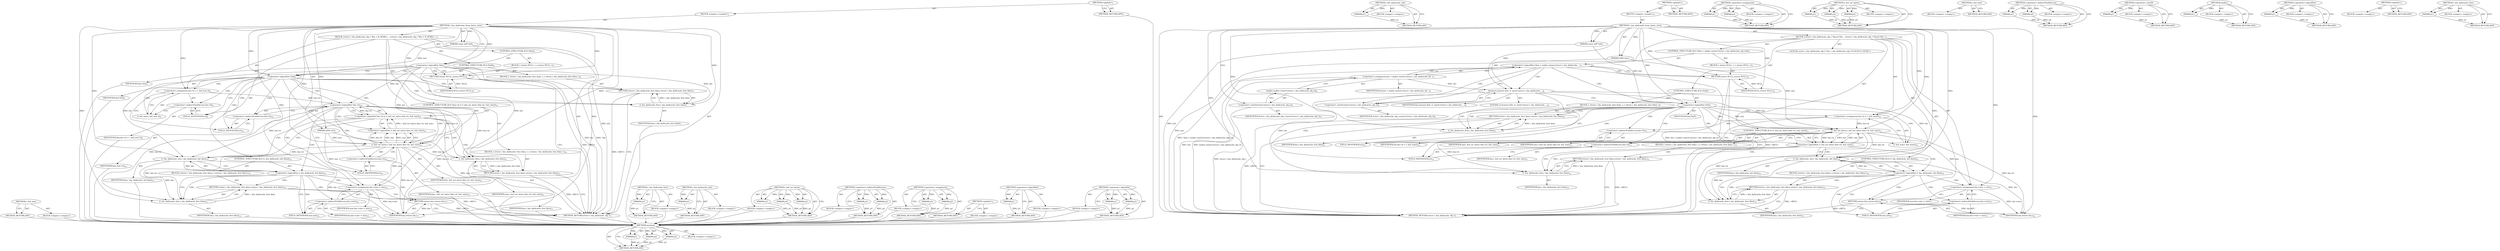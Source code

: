 digraph "&lt;operator&gt;.logicalOr" {
vulnerable_111 [label=<(METHOD,memset)>];
vulnerable_112 [label=<(PARAM,p1)>];
vulnerable_113 [label=<(PARAM,p2)>];
vulnerable_114 [label=<(PARAM,p3)>];
vulnerable_115 [label=<(BLOCK,&lt;empty&gt;,&lt;empty&gt;)>];
vulnerable_116 [label=<(METHOD_RETURN,ANY)>];
vulnerable_135 [label=<(METHOD,r_bin_dyldcache_init)>];
vulnerable_136 [label=<(PARAM,p1)>];
vulnerable_137 [label=<(BLOCK,&lt;empty&gt;,&lt;empty&gt;)>];
vulnerable_138 [label=<(METHOD_RETURN,ANY)>];
vulnerable_6 [label=<(METHOD,&lt;global&gt;)<SUB>1</SUB>>];
vulnerable_7 [label=<(BLOCK,&lt;empty&gt;,&lt;empty&gt;)<SUB>1</SUB>>];
vulnerable_8 [label=<(METHOD,r_bin_dyldcache_from_bytes_new)<SUB>1</SUB>>];
vulnerable_9 [label=<(PARAM,const ut8* buf)<SUB>1</SUB>>];
vulnerable_10 [label=<(PARAM,ut64 size)<SUB>1</SUB>>];
vulnerable_11 [label=<(BLOCK,{
	struct r_bin_dyldcache_obj_t *bin;
	if (!(bi...,{
	struct r_bin_dyldcache_obj_t *bin;
	if (!(bi...)<SUB>1</SUB>>];
vulnerable_12 [label="<(LOCAL,struct r_bin_dyldcache_obj_t* bin: r_bin_dyldcache_obj_t*)<SUB>2</SUB>>"];
vulnerable_13 [label=<(CONTROL_STRUCTURE,IF,if (!(bin = malloc (sizeof (struct r_bin_dyldcache_obj_t)))))<SUB>3</SUB>>];
vulnerable_14 [label=<(&lt;operator&gt;.logicalNot,!(bin = malloc (sizeof (struct r_bin_dyldcache_...)<SUB>3</SUB>>];
vulnerable_15 [label=<(&lt;operator&gt;.assignment,bin = malloc (sizeof (struct r_bin_dyldcache_ob...)<SUB>3</SUB>>];
vulnerable_16 [label=<(IDENTIFIER,bin,bin = malloc (sizeof (struct r_bin_dyldcache_ob...)<SUB>3</SUB>>];
vulnerable_17 [label=<(malloc,malloc (sizeof (struct r_bin_dyldcache_obj_t)))<SUB>3</SUB>>];
vulnerable_18 [label=<(&lt;operator&gt;.sizeOf,sizeof (struct r_bin_dyldcache_obj_t))<SUB>3</SUB>>];
vulnerable_19 [label=<(IDENTIFIER,struct r_bin_dyldcache_obj_t,sizeof (struct r_bin_dyldcache_obj_t))<SUB>3</SUB>>];
vulnerable_20 [label=<(BLOCK,{
 		return NULL;
 	},{
 		return NULL;
 	})<SUB>3</SUB>>];
vulnerable_21 [label=<(RETURN,return NULL;,return NULL;)<SUB>4</SUB>>];
vulnerable_22 [label=<(IDENTIFIER,NULL,return NULL;)<SUB>4</SUB>>];
vulnerable_23 [label=<(memset,memset (bin, 0, sizeof (struct r_bin_dyldcache_...)<SUB>6</SUB>>];
vulnerable_24 [label=<(IDENTIFIER,bin,memset (bin, 0, sizeof (struct r_bin_dyldcache_...)<SUB>6</SUB>>];
vulnerable_25 [label=<(LITERAL,0,memset (bin, 0, sizeof (struct r_bin_dyldcache_...)<SUB>6</SUB>>];
vulnerable_26 [label=<(&lt;operator&gt;.sizeOf,sizeof (struct r_bin_dyldcache_obj_t))<SUB>6</SUB>>];
vulnerable_27 [label=<(IDENTIFIER,struct r_bin_dyldcache_obj_t,sizeof (struct r_bin_dyldcache_obj_t))<SUB>6</SUB>>];
vulnerable_28 [label=<(CONTROL_STRUCTURE,IF,if (!buf))<SUB>7</SUB>>];
vulnerable_29 [label=<(&lt;operator&gt;.logicalNot,!buf)<SUB>7</SUB>>];
vulnerable_30 [label=<(IDENTIFIER,buf,!buf)<SUB>7</SUB>>];
vulnerable_31 [label=<(BLOCK,{
 		return r_bin_dyldcache_free (bin);
 	},{
 		return r_bin_dyldcache_free (bin);
 	})<SUB>7</SUB>>];
vulnerable_32 [label=<(RETURN,return r_bin_dyldcache_free (bin);,return r_bin_dyldcache_free (bin);)<SUB>8</SUB>>];
vulnerable_33 [label=<(r_bin_dyldcache_free,r_bin_dyldcache_free (bin))<SUB>8</SUB>>];
vulnerable_34 [label=<(IDENTIFIER,bin,r_bin_dyldcache_free (bin))<SUB>8</SUB>>];
vulnerable_35 [label=<(&lt;operator&gt;.assignment,bin-&gt;b = r_buf_new())<SUB>10</SUB>>];
vulnerable_36 [label=<(&lt;operator&gt;.indirectFieldAccess,bin-&gt;b)<SUB>10</SUB>>];
vulnerable_37 [label=<(IDENTIFIER,bin,bin-&gt;b = r_buf_new())<SUB>10</SUB>>];
vulnerable_38 [label=<(FIELD_IDENTIFIER,b,b)<SUB>10</SUB>>];
vulnerable_39 [label=<(r_buf_new,r_buf_new())<SUB>10</SUB>>];
vulnerable_40 [label=<(CONTROL_STRUCTURE,IF,if (!r_buf_set_bytes (bin-&gt;b, buf, size)))<SUB>11</SUB>>];
vulnerable_41 [label=<(&lt;operator&gt;.logicalNot,!r_buf_set_bytes (bin-&gt;b, buf, size))<SUB>11</SUB>>];
vulnerable_42 [label=<(r_buf_set_bytes,r_buf_set_bytes (bin-&gt;b, buf, size))<SUB>11</SUB>>];
vulnerable_43 [label=<(&lt;operator&gt;.indirectFieldAccess,bin-&gt;b)<SUB>11</SUB>>];
vulnerable_44 [label=<(IDENTIFIER,bin,r_buf_set_bytes (bin-&gt;b, buf, size))<SUB>11</SUB>>];
vulnerable_45 [label=<(FIELD_IDENTIFIER,b,b)<SUB>11</SUB>>];
vulnerable_46 [label=<(IDENTIFIER,buf,r_buf_set_bytes (bin-&gt;b, buf, size))<SUB>11</SUB>>];
vulnerable_47 [label=<(IDENTIFIER,size,r_buf_set_bytes (bin-&gt;b, buf, size))<SUB>11</SUB>>];
vulnerable_48 [label=<(BLOCK,{
 		return r_bin_dyldcache_free (bin);
 	},{
 		return r_bin_dyldcache_free (bin);
 	})<SUB>11</SUB>>];
vulnerable_49 [label=<(RETURN,return r_bin_dyldcache_free (bin);,return r_bin_dyldcache_free (bin);)<SUB>12</SUB>>];
vulnerable_50 [label=<(r_bin_dyldcache_free,r_bin_dyldcache_free (bin))<SUB>12</SUB>>];
vulnerable_51 [label=<(IDENTIFIER,bin,r_bin_dyldcache_free (bin))<SUB>12</SUB>>];
vulnerable_52 [label=<(CONTROL_STRUCTURE,IF,if (!r_bin_dyldcache_init (bin)))<SUB>14</SUB>>];
vulnerable_53 [label=<(&lt;operator&gt;.logicalNot,!r_bin_dyldcache_init (bin))<SUB>14</SUB>>];
vulnerable_54 [label=<(r_bin_dyldcache_init,r_bin_dyldcache_init (bin))<SUB>14</SUB>>];
vulnerable_55 [label=<(IDENTIFIER,bin,r_bin_dyldcache_init (bin))<SUB>14</SUB>>];
vulnerable_56 [label=<(BLOCK,{
		return r_bin_dyldcache_free (bin);
	},{
		return r_bin_dyldcache_free (bin);
	})<SUB>14</SUB>>];
vulnerable_57 [label=<(RETURN,return r_bin_dyldcache_free (bin);,return r_bin_dyldcache_free (bin);)<SUB>15</SUB>>];
vulnerable_58 [label=<(r_bin_dyldcache_free,r_bin_dyldcache_free (bin))<SUB>15</SUB>>];
vulnerable_59 [label=<(IDENTIFIER,bin,r_bin_dyldcache_free (bin))<SUB>15</SUB>>];
vulnerable_60 [label=<(&lt;operator&gt;.assignment,bin-&gt;size = size)<SUB>17</SUB>>];
vulnerable_61 [label=<(&lt;operator&gt;.indirectFieldAccess,bin-&gt;size)<SUB>17</SUB>>];
vulnerable_62 [label=<(IDENTIFIER,bin,bin-&gt;size = size)<SUB>17</SUB>>];
vulnerable_63 [label=<(FIELD_IDENTIFIER,size,size)<SUB>17</SUB>>];
vulnerable_64 [label=<(IDENTIFIER,size,bin-&gt;size = size)<SUB>17</SUB>>];
vulnerable_65 [label=<(RETURN,return bin;,return bin;)<SUB>18</SUB>>];
vulnerable_66 [label=<(IDENTIFIER,bin,return bin;)<SUB>18</SUB>>];
vulnerable_67 [label=<(METHOD_RETURN,struct r_bin_dyldcache_obj_t)<SUB>1</SUB>>];
vulnerable_69 [label=<(METHOD_RETURN,ANY)<SUB>1</SUB>>];
vulnerable_98 [label=<(METHOD,&lt;operator&gt;.assignment)>];
vulnerable_99 [label=<(PARAM,p1)>];
vulnerable_100 [label=<(PARAM,p2)>];
vulnerable_101 [label=<(BLOCK,&lt;empty&gt;,&lt;empty&gt;)>];
vulnerable_102 [label=<(METHOD_RETURN,ANY)>];
vulnerable_129 [label=<(METHOD,r_buf_set_bytes)>];
vulnerable_130 [label=<(PARAM,p1)>];
vulnerable_131 [label=<(PARAM,p2)>];
vulnerable_132 [label=<(PARAM,p3)>];
vulnerable_133 [label=<(BLOCK,&lt;empty&gt;,&lt;empty&gt;)>];
vulnerable_134 [label=<(METHOD_RETURN,ANY)>];
vulnerable_126 [label=<(METHOD,r_buf_new)>];
vulnerable_127 [label=<(BLOCK,&lt;empty&gt;,&lt;empty&gt;)>];
vulnerable_128 [label=<(METHOD_RETURN,ANY)>];
vulnerable_121 [label=<(METHOD,&lt;operator&gt;.indirectFieldAccess)>];
vulnerable_122 [label=<(PARAM,p1)>];
vulnerable_123 [label=<(PARAM,p2)>];
vulnerable_124 [label=<(BLOCK,&lt;empty&gt;,&lt;empty&gt;)>];
vulnerable_125 [label=<(METHOD_RETURN,ANY)>];
vulnerable_107 [label=<(METHOD,&lt;operator&gt;.sizeOf)>];
vulnerable_108 [label=<(PARAM,p1)>];
vulnerable_109 [label=<(BLOCK,&lt;empty&gt;,&lt;empty&gt;)>];
vulnerable_110 [label=<(METHOD_RETURN,ANY)>];
vulnerable_103 [label=<(METHOD,malloc)>];
vulnerable_104 [label=<(PARAM,p1)>];
vulnerable_105 [label=<(BLOCK,&lt;empty&gt;,&lt;empty&gt;)>];
vulnerable_106 [label=<(METHOD_RETURN,ANY)>];
vulnerable_94 [label=<(METHOD,&lt;operator&gt;.logicalNot)>];
vulnerable_95 [label=<(PARAM,p1)>];
vulnerable_96 [label=<(BLOCK,&lt;empty&gt;,&lt;empty&gt;)>];
vulnerable_97 [label=<(METHOD_RETURN,ANY)>];
vulnerable_88 [label=<(METHOD,&lt;global&gt;)<SUB>1</SUB>>];
vulnerable_89 [label=<(BLOCK,&lt;empty&gt;,&lt;empty&gt;)>];
vulnerable_90 [label=<(METHOD_RETURN,ANY)>];
vulnerable_117 [label=<(METHOD,r_bin_dyldcache_free)>];
vulnerable_118 [label=<(PARAM,p1)>];
vulnerable_119 [label=<(BLOCK,&lt;empty&gt;,&lt;empty&gt;)>];
vulnerable_120 [label=<(METHOD_RETURN,ANY)>];
fixed_101 [label=<(METHOD,r_buf_new)>];
fixed_102 [label=<(BLOCK,&lt;empty&gt;,&lt;empty&gt;)>];
fixed_103 [label=<(METHOD_RETURN,ANY)>];
fixed_6 [label=<(METHOD,&lt;global&gt;)<SUB>1</SUB>>];
fixed_7 [label=<(BLOCK,&lt;empty&gt;,&lt;empty&gt;)<SUB>1</SUB>>];
fixed_8 [label=<(METHOD,r_bin_dyldcache_from_bytes_new)<SUB>1</SUB>>];
fixed_9 [label=<(PARAM,const ut8* buf)<SUB>1</SUB>>];
fixed_10 [label=<(PARAM,ut64 size)<SUB>1</SUB>>];
fixed_11 [label=<(BLOCK,{
	struct r_bin_dyldcache_obj_t *bin = R_NEW0 (...,{
	struct r_bin_dyldcache_obj_t *bin = R_NEW0 (...)<SUB>1</SUB>>];
fixed_12 [label=<(CONTROL_STRUCTURE,IF,if (!bin))<SUB>3</SUB>>];
fixed_13 [label=<(&lt;operator&gt;.logicalNot,!bin)<SUB>3</SUB>>];
fixed_14 [label=<(IDENTIFIER,bin,!bin)<SUB>3</SUB>>];
fixed_15 [label=<(BLOCK,{
 		return NULL;
 	},{
 		return NULL;
 	})<SUB>3</SUB>>];
fixed_16 [label=<(RETURN,return NULL;,return NULL;)<SUB>4</SUB>>];
fixed_17 [label=<(IDENTIFIER,NULL,return NULL;)<SUB>4</SUB>>];
fixed_18 [label=<(CONTROL_STRUCTURE,IF,if (!buf))<SUB>6</SUB>>];
fixed_19 [label=<(&lt;operator&gt;.logicalNot,!buf)<SUB>6</SUB>>];
fixed_20 [label=<(IDENTIFIER,buf,!buf)<SUB>6</SUB>>];
fixed_21 [label=<(BLOCK,{
 		return r_bin_dyldcache_free (bin);
 	},{
 		return r_bin_dyldcache_free (bin);
 	})<SUB>6</SUB>>];
fixed_22 [label=<(RETURN,return r_bin_dyldcache_free (bin);,return r_bin_dyldcache_free (bin);)<SUB>7</SUB>>];
fixed_23 [label=<(r_bin_dyldcache_free,r_bin_dyldcache_free (bin))<SUB>7</SUB>>];
fixed_24 [label=<(IDENTIFIER,bin,r_bin_dyldcache_free (bin))<SUB>7</SUB>>];
fixed_25 [label=<(&lt;operator&gt;.assignment,bin-&gt;b = r_buf_new ())<SUB>9</SUB>>];
fixed_26 [label=<(&lt;operator&gt;.indirectFieldAccess,bin-&gt;b)<SUB>9</SUB>>];
fixed_27 [label=<(IDENTIFIER,bin,bin-&gt;b = r_buf_new ())<SUB>9</SUB>>];
fixed_28 [label=<(FIELD_IDENTIFIER,b,b)<SUB>9</SUB>>];
fixed_29 [label=<(r_buf_new,r_buf_new ())<SUB>9</SUB>>];
fixed_30 [label=<(CONTROL_STRUCTURE,IF,if (!bin-&gt;b || !r_buf_set_bytes (bin-&gt;b, buf, size)))<SUB>10</SUB>>];
fixed_31 [label=<(&lt;operator&gt;.logicalOr,!bin-&gt;b || !r_buf_set_bytes (bin-&gt;b, buf, size))<SUB>10</SUB>>];
fixed_32 [label=<(&lt;operator&gt;.logicalNot,!bin-&gt;b)<SUB>10</SUB>>];
fixed_33 [label=<(&lt;operator&gt;.indirectFieldAccess,bin-&gt;b)<SUB>10</SUB>>];
fixed_34 [label=<(IDENTIFIER,bin,!bin-&gt;b)<SUB>10</SUB>>];
fixed_35 [label=<(FIELD_IDENTIFIER,b,b)<SUB>10</SUB>>];
fixed_36 [label=<(&lt;operator&gt;.logicalNot,!r_buf_set_bytes (bin-&gt;b, buf, size))<SUB>10</SUB>>];
fixed_37 [label=<(r_buf_set_bytes,r_buf_set_bytes (bin-&gt;b, buf, size))<SUB>10</SUB>>];
fixed_38 [label=<(&lt;operator&gt;.indirectFieldAccess,bin-&gt;b)<SUB>10</SUB>>];
fixed_39 [label=<(IDENTIFIER,bin,r_buf_set_bytes (bin-&gt;b, buf, size))<SUB>10</SUB>>];
fixed_40 [label=<(FIELD_IDENTIFIER,b,b)<SUB>10</SUB>>];
fixed_41 [label=<(IDENTIFIER,buf,r_buf_set_bytes (bin-&gt;b, buf, size))<SUB>10</SUB>>];
fixed_42 [label=<(IDENTIFIER,size,r_buf_set_bytes (bin-&gt;b, buf, size))<SUB>10</SUB>>];
fixed_43 [label=<(BLOCK,{
 		return r_bin_dyldcache_free (bin);
 	},{
 		return r_bin_dyldcache_free (bin);
 	})<SUB>10</SUB>>];
fixed_44 [label=<(RETURN,return r_bin_dyldcache_free (bin);,return r_bin_dyldcache_free (bin);)<SUB>11</SUB>>];
fixed_45 [label=<(r_bin_dyldcache_free,r_bin_dyldcache_free (bin))<SUB>11</SUB>>];
fixed_46 [label=<(IDENTIFIER,bin,r_bin_dyldcache_free (bin))<SUB>11</SUB>>];
fixed_47 [label=<(CONTROL_STRUCTURE,IF,if (!r_bin_dyldcache_init (bin)))<SUB>13</SUB>>];
fixed_48 [label=<(&lt;operator&gt;.logicalNot,!r_bin_dyldcache_init (bin))<SUB>13</SUB>>];
fixed_49 [label=<(r_bin_dyldcache_init,r_bin_dyldcache_init (bin))<SUB>13</SUB>>];
fixed_50 [label=<(IDENTIFIER,bin,r_bin_dyldcache_init (bin))<SUB>13</SUB>>];
fixed_51 [label=<(BLOCK,{
		return r_bin_dyldcache_free (bin);
	},{
		return r_bin_dyldcache_free (bin);
	})<SUB>13</SUB>>];
fixed_52 [label=<(RETURN,return r_bin_dyldcache_free (bin);,return r_bin_dyldcache_free (bin);)<SUB>14</SUB>>];
fixed_53 [label=<(r_bin_dyldcache_free,r_bin_dyldcache_free (bin))<SUB>14</SUB>>];
fixed_54 [label=<(IDENTIFIER,bin,r_bin_dyldcache_free (bin))<SUB>14</SUB>>];
fixed_55 [label=<(&lt;operator&gt;.assignment,bin-&gt;size = size)<SUB>16</SUB>>];
fixed_56 [label=<(&lt;operator&gt;.indirectFieldAccess,bin-&gt;size)<SUB>16</SUB>>];
fixed_57 [label=<(IDENTIFIER,bin,bin-&gt;size = size)<SUB>16</SUB>>];
fixed_58 [label=<(FIELD_IDENTIFIER,size,size)<SUB>16</SUB>>];
fixed_59 [label=<(IDENTIFIER,size,bin-&gt;size = size)<SUB>16</SUB>>];
fixed_60 [label=<(RETURN,return bin;,return bin;)<SUB>17</SUB>>];
fixed_61 [label=<(IDENTIFIER,bin,return bin;)<SUB>17</SUB>>];
fixed_62 [label=<(METHOD_RETURN,struct r_bin_dyldcache_obj_t)<SUB>1</SUB>>];
fixed_64 [label=<(METHOD_RETURN,ANY)<SUB>1</SUB>>];
fixed_87 [label=<(METHOD,r_bin_dyldcache_free)>];
fixed_88 [label=<(PARAM,p1)>];
fixed_89 [label=<(BLOCK,&lt;empty&gt;,&lt;empty&gt;)>];
fixed_90 [label=<(METHOD_RETURN,ANY)>];
fixed_115 [label=<(METHOD,r_bin_dyldcache_init)>];
fixed_116 [label=<(PARAM,p1)>];
fixed_117 [label=<(BLOCK,&lt;empty&gt;,&lt;empty&gt;)>];
fixed_118 [label=<(METHOD_RETURN,ANY)>];
fixed_109 [label=<(METHOD,r_buf_set_bytes)>];
fixed_110 [label=<(PARAM,p1)>];
fixed_111 [label=<(PARAM,p2)>];
fixed_112 [label=<(PARAM,p3)>];
fixed_113 [label=<(BLOCK,&lt;empty&gt;,&lt;empty&gt;)>];
fixed_114 [label=<(METHOD_RETURN,ANY)>];
fixed_96 [label=<(METHOD,&lt;operator&gt;.indirectFieldAccess)>];
fixed_97 [label=<(PARAM,p1)>];
fixed_98 [label=<(PARAM,p2)>];
fixed_99 [label=<(BLOCK,&lt;empty&gt;,&lt;empty&gt;)>];
fixed_100 [label=<(METHOD_RETURN,ANY)>];
fixed_91 [label=<(METHOD,&lt;operator&gt;.assignment)>];
fixed_92 [label=<(PARAM,p1)>];
fixed_93 [label=<(PARAM,p2)>];
fixed_94 [label=<(BLOCK,&lt;empty&gt;,&lt;empty&gt;)>];
fixed_95 [label=<(METHOD_RETURN,ANY)>];
fixed_83 [label=<(METHOD,&lt;operator&gt;.logicalNot)>];
fixed_84 [label=<(PARAM,p1)>];
fixed_85 [label=<(BLOCK,&lt;empty&gt;,&lt;empty&gt;)>];
fixed_86 [label=<(METHOD_RETURN,ANY)>];
fixed_77 [label=<(METHOD,&lt;global&gt;)<SUB>1</SUB>>];
fixed_78 [label=<(BLOCK,&lt;empty&gt;,&lt;empty&gt;)>];
fixed_79 [label=<(METHOD_RETURN,ANY)>];
fixed_104 [label=<(METHOD,&lt;operator&gt;.logicalOr)>];
fixed_105 [label=<(PARAM,p1)>];
fixed_106 [label=<(PARAM,p2)>];
fixed_107 [label=<(BLOCK,&lt;empty&gt;,&lt;empty&gt;)>];
fixed_108 [label=<(METHOD_RETURN,ANY)>];
vulnerable_111 -> vulnerable_112  [key=0, label="AST: "];
vulnerable_111 -> vulnerable_112  [key=1, label="DDG: "];
vulnerable_111 -> vulnerable_115  [key=0, label="AST: "];
vulnerable_111 -> vulnerable_113  [key=0, label="AST: "];
vulnerable_111 -> vulnerable_113  [key=1, label="DDG: "];
vulnerable_111 -> vulnerable_116  [key=0, label="AST: "];
vulnerable_111 -> vulnerable_116  [key=1, label="CFG: "];
vulnerable_111 -> vulnerable_114  [key=0, label="AST: "];
vulnerable_111 -> vulnerable_114  [key=1, label="DDG: "];
vulnerable_112 -> vulnerable_116  [key=0, label="DDG: p1"];
vulnerable_113 -> vulnerable_116  [key=0, label="DDG: p2"];
vulnerable_114 -> vulnerable_116  [key=0, label="DDG: p3"];
vulnerable_135 -> vulnerable_136  [key=0, label="AST: "];
vulnerable_135 -> vulnerable_136  [key=1, label="DDG: "];
vulnerable_135 -> vulnerable_137  [key=0, label="AST: "];
vulnerable_135 -> vulnerable_138  [key=0, label="AST: "];
vulnerable_135 -> vulnerable_138  [key=1, label="CFG: "];
vulnerable_136 -> vulnerable_138  [key=0, label="DDG: p1"];
vulnerable_6 -> vulnerable_7  [key=0, label="AST: "];
vulnerable_6 -> vulnerable_69  [key=0, label="AST: "];
vulnerable_6 -> vulnerable_69  [key=1, label="CFG: "];
vulnerable_7 -> vulnerable_8  [key=0, label="AST: "];
vulnerable_8 -> vulnerable_9  [key=0, label="AST: "];
vulnerable_8 -> vulnerable_9  [key=1, label="DDG: "];
vulnerable_8 -> vulnerable_10  [key=0, label="AST: "];
vulnerable_8 -> vulnerable_10  [key=1, label="DDG: "];
vulnerable_8 -> vulnerable_11  [key=0, label="AST: "];
vulnerable_8 -> vulnerable_67  [key=0, label="AST: "];
vulnerable_8 -> vulnerable_18  [key=0, label="CFG: "];
vulnerable_8 -> vulnerable_35  [key=0, label="DDG: "];
vulnerable_8 -> vulnerable_60  [key=0, label="DDG: "];
vulnerable_8 -> vulnerable_23  [key=0, label="DDG: "];
vulnerable_8 -> vulnerable_66  [key=0, label="DDG: "];
vulnerable_8 -> vulnerable_21  [key=0, label="DDG: "];
vulnerable_8 -> vulnerable_29  [key=0, label="DDG: "];
vulnerable_8 -> vulnerable_22  [key=0, label="DDG: "];
vulnerable_8 -> vulnerable_42  [key=0, label="DDG: "];
vulnerable_8 -> vulnerable_54  [key=0, label="DDG: "];
vulnerable_8 -> vulnerable_33  [key=0, label="DDG: "];
vulnerable_8 -> vulnerable_50  [key=0, label="DDG: "];
vulnerable_8 -> vulnerable_58  [key=0, label="DDG: "];
vulnerable_9 -> vulnerable_67  [key=0, label="DDG: buf"];
vulnerable_9 -> vulnerable_29  [key=0, label="DDG: buf"];
vulnerable_10 -> vulnerable_67  [key=0, label="DDG: size"];
vulnerable_10 -> vulnerable_42  [key=0, label="DDG: size"];
vulnerable_11 -> vulnerable_12  [key=0, label="AST: "];
vulnerable_11 -> vulnerable_13  [key=0, label="AST: "];
vulnerable_11 -> vulnerable_23  [key=0, label="AST: "];
vulnerable_11 -> vulnerable_28  [key=0, label="AST: "];
vulnerable_11 -> vulnerable_35  [key=0, label="AST: "];
vulnerable_11 -> vulnerable_40  [key=0, label="AST: "];
vulnerable_11 -> vulnerable_52  [key=0, label="AST: "];
vulnerable_11 -> vulnerable_60  [key=0, label="AST: "];
vulnerable_11 -> vulnerable_65  [key=0, label="AST: "];
vulnerable_13 -> vulnerable_14  [key=0, label="AST: "];
vulnerable_13 -> vulnerable_20  [key=0, label="AST: "];
vulnerable_14 -> vulnerable_15  [key=0, label="AST: "];
vulnerable_14 -> vulnerable_21  [key=0, label="CFG: "];
vulnerable_14 -> vulnerable_21  [key=1, label="CDG: "];
vulnerable_14 -> vulnerable_26  [key=0, label="CFG: "];
vulnerable_14 -> vulnerable_26  [key=1, label="CDG: "];
vulnerable_14 -> vulnerable_67  [key=0, label="DDG: bin = malloc (sizeof (struct r_bin_dyldcache_obj_t))"];
vulnerable_14 -> vulnerable_67  [key=1, label="DDG: !(bin = malloc (sizeof (struct r_bin_dyldcache_obj_t)))"];
vulnerable_14 -> vulnerable_23  [key=0, label="CDG: "];
vulnerable_14 -> vulnerable_29  [key=0, label="CDG: "];
vulnerable_15 -> vulnerable_16  [key=0, label="AST: "];
vulnerable_15 -> vulnerable_17  [key=0, label="AST: "];
vulnerable_15 -> vulnerable_14  [key=0, label="CFG: "];
vulnerable_15 -> vulnerable_14  [key=1, label="DDG: bin"];
vulnerable_15 -> vulnerable_67  [key=0, label="DDG: bin"];
vulnerable_15 -> vulnerable_67  [key=1, label="DDG: malloc (sizeof (struct r_bin_dyldcache_obj_t))"];
vulnerable_15 -> vulnerable_23  [key=0, label="DDG: bin"];
vulnerable_17 -> vulnerable_18  [key=0, label="AST: "];
vulnerable_17 -> vulnerable_15  [key=0, label="CFG: "];
vulnerable_18 -> vulnerable_19  [key=0, label="AST: "];
vulnerable_18 -> vulnerable_17  [key=0, label="CFG: "];
vulnerable_18 -> vulnerable_67  [key=0, label="DDG: struct r_bin_dyldcache_obj_t"];
vulnerable_20 -> vulnerable_21  [key=0, label="AST: "];
vulnerable_21 -> vulnerable_22  [key=0, label="AST: "];
vulnerable_21 -> vulnerable_67  [key=0, label="CFG: "];
vulnerable_21 -> vulnerable_67  [key=1, label="DDG: &lt;RET&gt;"];
vulnerable_22 -> vulnerable_21  [key=0, label="DDG: NULL"];
vulnerable_23 -> vulnerable_24  [key=0, label="AST: "];
vulnerable_23 -> vulnerable_25  [key=0, label="AST: "];
vulnerable_23 -> vulnerable_26  [key=0, label="AST: "];
vulnerable_23 -> vulnerable_29  [key=0, label="CFG: "];
vulnerable_23 -> vulnerable_42  [key=0, label="DDG: bin"];
vulnerable_23 -> vulnerable_54  [key=0, label="DDG: bin"];
vulnerable_23 -> vulnerable_33  [key=0, label="DDG: bin"];
vulnerable_23 -> vulnerable_50  [key=0, label="DDG: bin"];
vulnerable_26 -> vulnerable_27  [key=0, label="AST: "];
vulnerable_26 -> vulnerable_23  [key=0, label="CFG: "];
vulnerable_28 -> vulnerable_29  [key=0, label="AST: "];
vulnerable_28 -> vulnerable_31  [key=0, label="AST: "];
vulnerable_29 -> vulnerable_30  [key=0, label="AST: "];
vulnerable_29 -> vulnerable_33  [key=0, label="CFG: "];
vulnerable_29 -> vulnerable_33  [key=1, label="CDG: "];
vulnerable_29 -> vulnerable_38  [key=0, label="CFG: "];
vulnerable_29 -> vulnerable_38  [key=1, label="CDG: "];
vulnerable_29 -> vulnerable_42  [key=0, label="DDG: buf"];
vulnerable_29 -> vulnerable_42  [key=1, label="CDG: "];
vulnerable_29 -> vulnerable_32  [key=0, label="CDG: "];
vulnerable_29 -> vulnerable_36  [key=0, label="CDG: "];
vulnerable_29 -> vulnerable_41  [key=0, label="CDG: "];
vulnerable_29 -> vulnerable_45  [key=0, label="CDG: "];
vulnerable_29 -> vulnerable_35  [key=0, label="CDG: "];
vulnerable_29 -> vulnerable_39  [key=0, label="CDG: "];
vulnerable_29 -> vulnerable_43  [key=0, label="CDG: "];
vulnerable_31 -> vulnerable_32  [key=0, label="AST: "];
vulnerable_32 -> vulnerable_33  [key=0, label="AST: "];
vulnerable_32 -> vulnerable_67  [key=0, label="CFG: "];
vulnerable_32 -> vulnerable_67  [key=1, label="DDG: &lt;RET&gt;"];
vulnerable_33 -> vulnerable_34  [key=0, label="AST: "];
vulnerable_33 -> vulnerable_32  [key=0, label="CFG: "];
vulnerable_33 -> vulnerable_32  [key=1, label="DDG: r_bin_dyldcache_free (bin)"];
vulnerable_35 -> vulnerable_36  [key=0, label="AST: "];
vulnerable_35 -> vulnerable_39  [key=0, label="AST: "];
vulnerable_35 -> vulnerable_45  [key=0, label="CFG: "];
vulnerable_35 -> vulnerable_42  [key=0, label="DDG: bin-&gt;b"];
vulnerable_36 -> vulnerable_37  [key=0, label="AST: "];
vulnerable_36 -> vulnerable_38  [key=0, label="AST: "];
vulnerable_36 -> vulnerable_39  [key=0, label="CFG: "];
vulnerable_38 -> vulnerable_36  [key=0, label="CFG: "];
vulnerable_39 -> vulnerable_35  [key=0, label="CFG: "];
vulnerable_40 -> vulnerable_41  [key=0, label="AST: "];
vulnerable_40 -> vulnerable_48  [key=0, label="AST: "];
vulnerable_41 -> vulnerable_42  [key=0, label="AST: "];
vulnerable_41 -> vulnerable_50  [key=0, label="CFG: "];
vulnerable_41 -> vulnerable_50  [key=1, label="CDG: "];
vulnerable_41 -> vulnerable_54  [key=0, label="CFG: "];
vulnerable_41 -> vulnerable_54  [key=1, label="CDG: "];
vulnerable_41 -> vulnerable_49  [key=0, label="CDG: "];
vulnerable_41 -> vulnerable_53  [key=0, label="CDG: "];
vulnerable_42 -> vulnerable_43  [key=0, label="AST: "];
vulnerable_42 -> vulnerable_46  [key=0, label="AST: "];
vulnerable_42 -> vulnerable_47  [key=0, label="AST: "];
vulnerable_42 -> vulnerable_41  [key=0, label="CFG: "];
vulnerable_42 -> vulnerable_41  [key=1, label="DDG: bin-&gt;b"];
vulnerable_42 -> vulnerable_41  [key=2, label="DDG: buf"];
vulnerable_42 -> vulnerable_41  [key=3, label="DDG: size"];
vulnerable_42 -> vulnerable_60  [key=0, label="DDG: size"];
vulnerable_42 -> vulnerable_66  [key=0, label="DDG: bin-&gt;b"];
vulnerable_42 -> vulnerable_54  [key=0, label="DDG: bin-&gt;b"];
vulnerable_42 -> vulnerable_50  [key=0, label="DDG: bin-&gt;b"];
vulnerable_42 -> vulnerable_58  [key=0, label="DDG: bin-&gt;b"];
vulnerable_43 -> vulnerable_44  [key=0, label="AST: "];
vulnerable_43 -> vulnerable_45  [key=0, label="AST: "];
vulnerable_43 -> vulnerable_42  [key=0, label="CFG: "];
vulnerable_45 -> vulnerable_43  [key=0, label="CFG: "];
vulnerable_48 -> vulnerable_49  [key=0, label="AST: "];
vulnerable_49 -> vulnerable_50  [key=0, label="AST: "];
vulnerable_49 -> vulnerable_67  [key=0, label="CFG: "];
vulnerable_49 -> vulnerable_67  [key=1, label="DDG: &lt;RET&gt;"];
vulnerable_50 -> vulnerable_51  [key=0, label="AST: "];
vulnerable_50 -> vulnerable_49  [key=0, label="CFG: "];
vulnerable_50 -> vulnerable_49  [key=1, label="DDG: r_bin_dyldcache_free (bin)"];
vulnerable_52 -> vulnerable_53  [key=0, label="AST: "];
vulnerable_52 -> vulnerable_56  [key=0, label="AST: "];
vulnerable_53 -> vulnerable_54  [key=0, label="AST: "];
vulnerable_53 -> vulnerable_58  [key=0, label="CFG: "];
vulnerable_53 -> vulnerable_58  [key=1, label="CDG: "];
vulnerable_53 -> vulnerable_63  [key=0, label="CFG: "];
vulnerable_53 -> vulnerable_63  [key=1, label="CDG: "];
vulnerable_53 -> vulnerable_60  [key=0, label="CDG: "];
vulnerable_53 -> vulnerable_61  [key=0, label="CDG: "];
vulnerable_53 -> vulnerable_57  [key=0, label="CDG: "];
vulnerable_53 -> vulnerable_65  [key=0, label="CDG: "];
vulnerable_54 -> vulnerable_55  [key=0, label="AST: "];
vulnerable_54 -> vulnerable_53  [key=0, label="CFG: "];
vulnerable_54 -> vulnerable_53  [key=1, label="DDG: bin"];
vulnerable_54 -> vulnerable_66  [key=0, label="DDG: bin"];
vulnerable_54 -> vulnerable_58  [key=0, label="DDG: bin"];
vulnerable_56 -> vulnerable_57  [key=0, label="AST: "];
vulnerable_57 -> vulnerable_58  [key=0, label="AST: "];
vulnerable_57 -> vulnerable_67  [key=0, label="CFG: "];
vulnerable_57 -> vulnerable_67  [key=1, label="DDG: &lt;RET&gt;"];
vulnerable_58 -> vulnerable_59  [key=0, label="AST: "];
vulnerable_58 -> vulnerable_57  [key=0, label="CFG: "];
vulnerable_58 -> vulnerable_57  [key=1, label="DDG: r_bin_dyldcache_free (bin)"];
vulnerable_60 -> vulnerable_61  [key=0, label="AST: "];
vulnerable_60 -> vulnerable_64  [key=0, label="AST: "];
vulnerable_60 -> vulnerable_65  [key=0, label="CFG: "];
vulnerable_60 -> vulnerable_66  [key=0, label="DDG: bin-&gt;size"];
vulnerable_61 -> vulnerable_62  [key=0, label="AST: "];
vulnerable_61 -> vulnerable_63  [key=0, label="AST: "];
vulnerable_61 -> vulnerable_60  [key=0, label="CFG: "];
vulnerable_63 -> vulnerable_61  [key=0, label="CFG: "];
vulnerable_65 -> vulnerable_66  [key=0, label="AST: "];
vulnerable_65 -> vulnerable_67  [key=0, label="CFG: "];
vulnerable_65 -> vulnerable_67  [key=1, label="DDG: &lt;RET&gt;"];
vulnerable_66 -> vulnerable_65  [key=0, label="DDG: bin"];
vulnerable_98 -> vulnerable_99  [key=0, label="AST: "];
vulnerable_98 -> vulnerable_99  [key=1, label="DDG: "];
vulnerable_98 -> vulnerable_101  [key=0, label="AST: "];
vulnerable_98 -> vulnerable_100  [key=0, label="AST: "];
vulnerable_98 -> vulnerable_100  [key=1, label="DDG: "];
vulnerable_98 -> vulnerable_102  [key=0, label="AST: "];
vulnerable_98 -> vulnerable_102  [key=1, label="CFG: "];
vulnerable_99 -> vulnerable_102  [key=0, label="DDG: p1"];
vulnerable_100 -> vulnerable_102  [key=0, label="DDG: p2"];
vulnerable_129 -> vulnerable_130  [key=0, label="AST: "];
vulnerable_129 -> vulnerable_130  [key=1, label="DDG: "];
vulnerable_129 -> vulnerable_133  [key=0, label="AST: "];
vulnerable_129 -> vulnerable_131  [key=0, label="AST: "];
vulnerable_129 -> vulnerable_131  [key=1, label="DDG: "];
vulnerable_129 -> vulnerable_134  [key=0, label="AST: "];
vulnerable_129 -> vulnerable_134  [key=1, label="CFG: "];
vulnerable_129 -> vulnerable_132  [key=0, label="AST: "];
vulnerable_129 -> vulnerable_132  [key=1, label="DDG: "];
vulnerable_130 -> vulnerable_134  [key=0, label="DDG: p1"];
vulnerable_131 -> vulnerable_134  [key=0, label="DDG: p2"];
vulnerable_132 -> vulnerable_134  [key=0, label="DDG: p3"];
vulnerable_126 -> vulnerable_127  [key=0, label="AST: "];
vulnerable_126 -> vulnerable_128  [key=0, label="AST: "];
vulnerable_126 -> vulnerable_128  [key=1, label="CFG: "];
vulnerable_121 -> vulnerable_122  [key=0, label="AST: "];
vulnerable_121 -> vulnerable_122  [key=1, label="DDG: "];
vulnerable_121 -> vulnerable_124  [key=0, label="AST: "];
vulnerable_121 -> vulnerable_123  [key=0, label="AST: "];
vulnerable_121 -> vulnerable_123  [key=1, label="DDG: "];
vulnerable_121 -> vulnerable_125  [key=0, label="AST: "];
vulnerable_121 -> vulnerable_125  [key=1, label="CFG: "];
vulnerable_122 -> vulnerable_125  [key=0, label="DDG: p1"];
vulnerable_123 -> vulnerable_125  [key=0, label="DDG: p2"];
vulnerable_107 -> vulnerable_108  [key=0, label="AST: "];
vulnerable_107 -> vulnerable_108  [key=1, label="DDG: "];
vulnerable_107 -> vulnerable_109  [key=0, label="AST: "];
vulnerable_107 -> vulnerable_110  [key=0, label="AST: "];
vulnerable_107 -> vulnerable_110  [key=1, label="CFG: "];
vulnerable_108 -> vulnerable_110  [key=0, label="DDG: p1"];
vulnerable_103 -> vulnerable_104  [key=0, label="AST: "];
vulnerable_103 -> vulnerable_104  [key=1, label="DDG: "];
vulnerable_103 -> vulnerable_105  [key=0, label="AST: "];
vulnerable_103 -> vulnerable_106  [key=0, label="AST: "];
vulnerable_103 -> vulnerable_106  [key=1, label="CFG: "];
vulnerable_104 -> vulnerable_106  [key=0, label="DDG: p1"];
vulnerable_94 -> vulnerable_95  [key=0, label="AST: "];
vulnerable_94 -> vulnerable_95  [key=1, label="DDG: "];
vulnerable_94 -> vulnerable_96  [key=0, label="AST: "];
vulnerable_94 -> vulnerable_97  [key=0, label="AST: "];
vulnerable_94 -> vulnerable_97  [key=1, label="CFG: "];
vulnerable_95 -> vulnerable_97  [key=0, label="DDG: p1"];
vulnerable_88 -> vulnerable_89  [key=0, label="AST: "];
vulnerable_88 -> vulnerable_90  [key=0, label="AST: "];
vulnerable_88 -> vulnerable_90  [key=1, label="CFG: "];
vulnerable_117 -> vulnerable_118  [key=0, label="AST: "];
vulnerable_117 -> vulnerable_118  [key=1, label="DDG: "];
vulnerable_117 -> vulnerable_119  [key=0, label="AST: "];
vulnerable_117 -> vulnerable_120  [key=0, label="AST: "];
vulnerable_117 -> vulnerable_120  [key=1, label="CFG: "];
vulnerable_118 -> vulnerable_120  [key=0, label="DDG: p1"];
fixed_101 -> fixed_102  [key=0, label="AST: "];
fixed_101 -> fixed_103  [key=0, label="AST: "];
fixed_101 -> fixed_103  [key=1, label="CFG: "];
fixed_102 -> vulnerable_111  [key=0];
fixed_103 -> vulnerable_111  [key=0];
fixed_6 -> fixed_7  [key=0, label="AST: "];
fixed_6 -> fixed_64  [key=0, label="AST: "];
fixed_6 -> fixed_64  [key=1, label="CFG: "];
fixed_7 -> fixed_8  [key=0, label="AST: "];
fixed_8 -> fixed_9  [key=0, label="AST: "];
fixed_8 -> fixed_9  [key=1, label="DDG: "];
fixed_8 -> fixed_10  [key=0, label="AST: "];
fixed_8 -> fixed_10  [key=1, label="DDG: "];
fixed_8 -> fixed_11  [key=0, label="AST: "];
fixed_8 -> fixed_62  [key=0, label="AST: "];
fixed_8 -> fixed_13  [key=0, label="CFG: "];
fixed_8 -> fixed_13  [key=1, label="DDG: "];
fixed_8 -> fixed_25  [key=0, label="DDG: "];
fixed_8 -> fixed_55  [key=0, label="DDG: "];
fixed_8 -> fixed_61  [key=0, label="DDG: "];
fixed_8 -> fixed_16  [key=0, label="DDG: "];
fixed_8 -> fixed_19  [key=0, label="DDG: "];
fixed_8 -> fixed_17  [key=0, label="DDG: "];
fixed_8 -> fixed_49  [key=0, label="DDG: "];
fixed_8 -> fixed_23  [key=0, label="DDG: "];
fixed_8 -> fixed_37  [key=0, label="DDG: "];
fixed_8 -> fixed_45  [key=0, label="DDG: "];
fixed_8 -> fixed_53  [key=0, label="DDG: "];
fixed_9 -> fixed_62  [key=0, label="DDG: buf"];
fixed_9 -> fixed_19  [key=0, label="DDG: buf"];
fixed_10 -> fixed_62  [key=0, label="DDG: size"];
fixed_10 -> fixed_55  [key=0, label="DDG: size"];
fixed_10 -> fixed_37  [key=0, label="DDG: size"];
fixed_11 -> fixed_12  [key=0, label="AST: "];
fixed_11 -> fixed_18  [key=0, label="AST: "];
fixed_11 -> fixed_25  [key=0, label="AST: "];
fixed_11 -> fixed_30  [key=0, label="AST: "];
fixed_11 -> fixed_47  [key=0, label="AST: "];
fixed_11 -> fixed_55  [key=0, label="AST: "];
fixed_11 -> fixed_60  [key=0, label="AST: "];
fixed_12 -> fixed_13  [key=0, label="AST: "];
fixed_12 -> fixed_15  [key=0, label="AST: "];
fixed_13 -> fixed_14  [key=0, label="AST: "];
fixed_13 -> fixed_16  [key=0, label="CFG: "];
fixed_13 -> fixed_16  [key=1, label="CDG: "];
fixed_13 -> fixed_19  [key=0, label="CFG: "];
fixed_13 -> fixed_19  [key=1, label="CDG: "];
fixed_13 -> fixed_62  [key=0, label="DDG: bin"];
fixed_13 -> fixed_62  [key=1, label="DDG: !bin"];
fixed_13 -> fixed_32  [key=0, label="DDG: bin"];
fixed_13 -> fixed_49  [key=0, label="DDG: bin"];
fixed_13 -> fixed_23  [key=0, label="DDG: bin"];
fixed_13 -> fixed_37  [key=0, label="DDG: bin"];
fixed_13 -> fixed_45  [key=0, label="DDG: bin"];
fixed_14 -> vulnerable_111  [key=0];
fixed_15 -> fixed_16  [key=0, label="AST: "];
fixed_16 -> fixed_17  [key=0, label="AST: "];
fixed_16 -> fixed_62  [key=0, label="CFG: "];
fixed_16 -> fixed_62  [key=1, label="DDG: &lt;RET&gt;"];
fixed_17 -> fixed_16  [key=0, label="DDG: NULL"];
fixed_18 -> fixed_19  [key=0, label="AST: "];
fixed_18 -> fixed_21  [key=0, label="AST: "];
fixed_19 -> fixed_20  [key=0, label="AST: "];
fixed_19 -> fixed_23  [key=0, label="CFG: "];
fixed_19 -> fixed_23  [key=1, label="CDG: "];
fixed_19 -> fixed_28  [key=0, label="CFG: "];
fixed_19 -> fixed_28  [key=1, label="CDG: "];
fixed_19 -> fixed_37  [key=0, label="DDG: buf"];
fixed_19 -> fixed_32  [key=0, label="CDG: "];
fixed_19 -> fixed_33  [key=0, label="CDG: "];
fixed_19 -> fixed_26  [key=0, label="CDG: "];
fixed_19 -> fixed_25  [key=0, label="CDG: "];
fixed_19 -> fixed_22  [key=0, label="CDG: "];
fixed_19 -> fixed_29  [key=0, label="CDG: "];
fixed_19 -> fixed_35  [key=0, label="CDG: "];
fixed_19 -> fixed_31  [key=0, label="CDG: "];
fixed_20 -> vulnerable_111  [key=0];
fixed_21 -> fixed_22  [key=0, label="AST: "];
fixed_22 -> fixed_23  [key=0, label="AST: "];
fixed_22 -> fixed_62  [key=0, label="CFG: "];
fixed_22 -> fixed_62  [key=1, label="DDG: &lt;RET&gt;"];
fixed_23 -> fixed_24  [key=0, label="AST: "];
fixed_23 -> fixed_22  [key=0, label="CFG: "];
fixed_23 -> fixed_22  [key=1, label="DDG: r_bin_dyldcache_free (bin)"];
fixed_24 -> vulnerable_111  [key=0];
fixed_25 -> fixed_26  [key=0, label="AST: "];
fixed_25 -> fixed_29  [key=0, label="AST: "];
fixed_25 -> fixed_35  [key=0, label="CFG: "];
fixed_25 -> fixed_32  [key=0, label="DDG: bin-&gt;b"];
fixed_26 -> fixed_27  [key=0, label="AST: "];
fixed_26 -> fixed_28  [key=0, label="AST: "];
fixed_26 -> fixed_29  [key=0, label="CFG: "];
fixed_27 -> vulnerable_111  [key=0];
fixed_28 -> fixed_26  [key=0, label="CFG: "];
fixed_29 -> fixed_25  [key=0, label="CFG: "];
fixed_30 -> fixed_31  [key=0, label="AST: "];
fixed_30 -> fixed_43  [key=0, label="AST: "];
fixed_31 -> fixed_32  [key=0, label="AST: "];
fixed_31 -> fixed_36  [key=0, label="AST: "];
fixed_31 -> fixed_45  [key=0, label="CFG: "];
fixed_31 -> fixed_45  [key=1, label="CDG: "];
fixed_31 -> fixed_49  [key=0, label="CFG: "];
fixed_31 -> fixed_49  [key=1, label="CDG: "];
fixed_31 -> fixed_48  [key=0, label="CDG: "];
fixed_31 -> fixed_44  [key=0, label="CDG: "];
fixed_32 -> fixed_33  [key=0, label="AST: "];
fixed_32 -> fixed_31  [key=0, label="CFG: "];
fixed_32 -> fixed_31  [key=1, label="DDG: bin-&gt;b"];
fixed_32 -> fixed_40  [key=0, label="CFG: "];
fixed_32 -> fixed_40  [key=1, label="CDG: "];
fixed_32 -> fixed_61  [key=0, label="DDG: bin-&gt;b"];
fixed_32 -> fixed_49  [key=0, label="DDG: bin-&gt;b"];
fixed_32 -> fixed_37  [key=0, label="DDG: bin-&gt;b"];
fixed_32 -> fixed_37  [key=1, label="CDG: "];
fixed_32 -> fixed_45  [key=0, label="DDG: bin-&gt;b"];
fixed_32 -> fixed_53  [key=0, label="DDG: bin-&gt;b"];
fixed_32 -> fixed_36  [key=0, label="CDG: "];
fixed_32 -> fixed_38  [key=0, label="CDG: "];
fixed_33 -> fixed_34  [key=0, label="AST: "];
fixed_33 -> fixed_35  [key=0, label="AST: "];
fixed_33 -> fixed_32  [key=0, label="CFG: "];
fixed_34 -> vulnerable_111  [key=0];
fixed_35 -> fixed_33  [key=0, label="CFG: "];
fixed_36 -> fixed_37  [key=0, label="AST: "];
fixed_36 -> fixed_31  [key=0, label="CFG: "];
fixed_36 -> fixed_31  [key=1, label="DDG: r_buf_set_bytes (bin-&gt;b, buf, size)"];
fixed_37 -> fixed_38  [key=0, label="AST: "];
fixed_37 -> fixed_41  [key=0, label="AST: "];
fixed_37 -> fixed_42  [key=0, label="AST: "];
fixed_37 -> fixed_36  [key=0, label="CFG: "];
fixed_37 -> fixed_36  [key=1, label="DDG: bin-&gt;b"];
fixed_37 -> fixed_36  [key=2, label="DDG: buf"];
fixed_37 -> fixed_36  [key=3, label="DDG: size"];
fixed_37 -> fixed_55  [key=0, label="DDG: size"];
fixed_37 -> fixed_61  [key=0, label="DDG: bin-&gt;b"];
fixed_37 -> fixed_49  [key=0, label="DDG: bin-&gt;b"];
fixed_37 -> fixed_45  [key=0, label="DDG: bin-&gt;b"];
fixed_37 -> fixed_53  [key=0, label="DDG: bin-&gt;b"];
fixed_38 -> fixed_39  [key=0, label="AST: "];
fixed_38 -> fixed_40  [key=0, label="AST: "];
fixed_38 -> fixed_37  [key=0, label="CFG: "];
fixed_39 -> vulnerable_111  [key=0];
fixed_40 -> fixed_38  [key=0, label="CFG: "];
fixed_41 -> vulnerable_111  [key=0];
fixed_42 -> vulnerable_111  [key=0];
fixed_43 -> fixed_44  [key=0, label="AST: "];
fixed_44 -> fixed_45  [key=0, label="AST: "];
fixed_44 -> fixed_62  [key=0, label="CFG: "];
fixed_44 -> fixed_62  [key=1, label="DDG: &lt;RET&gt;"];
fixed_45 -> fixed_46  [key=0, label="AST: "];
fixed_45 -> fixed_44  [key=0, label="CFG: "];
fixed_45 -> fixed_44  [key=1, label="DDG: r_bin_dyldcache_free (bin)"];
fixed_46 -> vulnerable_111  [key=0];
fixed_47 -> fixed_48  [key=0, label="AST: "];
fixed_47 -> fixed_51  [key=0, label="AST: "];
fixed_48 -> fixed_49  [key=0, label="AST: "];
fixed_48 -> fixed_53  [key=0, label="CFG: "];
fixed_48 -> fixed_53  [key=1, label="CDG: "];
fixed_48 -> fixed_58  [key=0, label="CFG: "];
fixed_48 -> fixed_58  [key=1, label="CDG: "];
fixed_48 -> fixed_60  [key=0, label="CDG: "];
fixed_48 -> fixed_52  [key=0, label="CDG: "];
fixed_48 -> fixed_56  [key=0, label="CDG: "];
fixed_48 -> fixed_55  [key=0, label="CDG: "];
fixed_49 -> fixed_50  [key=0, label="AST: "];
fixed_49 -> fixed_48  [key=0, label="CFG: "];
fixed_49 -> fixed_48  [key=1, label="DDG: bin"];
fixed_49 -> fixed_61  [key=0, label="DDG: bin"];
fixed_49 -> fixed_53  [key=0, label="DDG: bin"];
fixed_50 -> vulnerable_111  [key=0];
fixed_51 -> fixed_52  [key=0, label="AST: "];
fixed_52 -> fixed_53  [key=0, label="AST: "];
fixed_52 -> fixed_62  [key=0, label="CFG: "];
fixed_52 -> fixed_62  [key=1, label="DDG: &lt;RET&gt;"];
fixed_53 -> fixed_54  [key=0, label="AST: "];
fixed_53 -> fixed_52  [key=0, label="CFG: "];
fixed_53 -> fixed_52  [key=1, label="DDG: r_bin_dyldcache_free (bin)"];
fixed_54 -> vulnerable_111  [key=0];
fixed_55 -> fixed_56  [key=0, label="AST: "];
fixed_55 -> fixed_59  [key=0, label="AST: "];
fixed_55 -> fixed_60  [key=0, label="CFG: "];
fixed_55 -> fixed_61  [key=0, label="DDG: bin-&gt;size"];
fixed_56 -> fixed_57  [key=0, label="AST: "];
fixed_56 -> fixed_58  [key=0, label="AST: "];
fixed_56 -> fixed_55  [key=0, label="CFG: "];
fixed_57 -> vulnerable_111  [key=0];
fixed_58 -> fixed_56  [key=0, label="CFG: "];
fixed_59 -> vulnerable_111  [key=0];
fixed_60 -> fixed_61  [key=0, label="AST: "];
fixed_60 -> fixed_62  [key=0, label="CFG: "];
fixed_60 -> fixed_62  [key=1, label="DDG: &lt;RET&gt;"];
fixed_61 -> fixed_60  [key=0, label="DDG: bin"];
fixed_62 -> vulnerable_111  [key=0];
fixed_64 -> vulnerable_111  [key=0];
fixed_87 -> fixed_88  [key=0, label="AST: "];
fixed_87 -> fixed_88  [key=1, label="DDG: "];
fixed_87 -> fixed_89  [key=0, label="AST: "];
fixed_87 -> fixed_90  [key=0, label="AST: "];
fixed_87 -> fixed_90  [key=1, label="CFG: "];
fixed_88 -> fixed_90  [key=0, label="DDG: p1"];
fixed_89 -> vulnerable_111  [key=0];
fixed_90 -> vulnerable_111  [key=0];
fixed_115 -> fixed_116  [key=0, label="AST: "];
fixed_115 -> fixed_116  [key=1, label="DDG: "];
fixed_115 -> fixed_117  [key=0, label="AST: "];
fixed_115 -> fixed_118  [key=0, label="AST: "];
fixed_115 -> fixed_118  [key=1, label="CFG: "];
fixed_116 -> fixed_118  [key=0, label="DDG: p1"];
fixed_117 -> vulnerable_111  [key=0];
fixed_118 -> vulnerable_111  [key=0];
fixed_109 -> fixed_110  [key=0, label="AST: "];
fixed_109 -> fixed_110  [key=1, label="DDG: "];
fixed_109 -> fixed_113  [key=0, label="AST: "];
fixed_109 -> fixed_111  [key=0, label="AST: "];
fixed_109 -> fixed_111  [key=1, label="DDG: "];
fixed_109 -> fixed_114  [key=0, label="AST: "];
fixed_109 -> fixed_114  [key=1, label="CFG: "];
fixed_109 -> fixed_112  [key=0, label="AST: "];
fixed_109 -> fixed_112  [key=1, label="DDG: "];
fixed_110 -> fixed_114  [key=0, label="DDG: p1"];
fixed_111 -> fixed_114  [key=0, label="DDG: p2"];
fixed_112 -> fixed_114  [key=0, label="DDG: p3"];
fixed_113 -> vulnerable_111  [key=0];
fixed_114 -> vulnerable_111  [key=0];
fixed_96 -> fixed_97  [key=0, label="AST: "];
fixed_96 -> fixed_97  [key=1, label="DDG: "];
fixed_96 -> fixed_99  [key=0, label="AST: "];
fixed_96 -> fixed_98  [key=0, label="AST: "];
fixed_96 -> fixed_98  [key=1, label="DDG: "];
fixed_96 -> fixed_100  [key=0, label="AST: "];
fixed_96 -> fixed_100  [key=1, label="CFG: "];
fixed_97 -> fixed_100  [key=0, label="DDG: p1"];
fixed_98 -> fixed_100  [key=0, label="DDG: p2"];
fixed_99 -> vulnerable_111  [key=0];
fixed_100 -> vulnerable_111  [key=0];
fixed_91 -> fixed_92  [key=0, label="AST: "];
fixed_91 -> fixed_92  [key=1, label="DDG: "];
fixed_91 -> fixed_94  [key=0, label="AST: "];
fixed_91 -> fixed_93  [key=0, label="AST: "];
fixed_91 -> fixed_93  [key=1, label="DDG: "];
fixed_91 -> fixed_95  [key=0, label="AST: "];
fixed_91 -> fixed_95  [key=1, label="CFG: "];
fixed_92 -> fixed_95  [key=0, label="DDG: p1"];
fixed_93 -> fixed_95  [key=0, label="DDG: p2"];
fixed_94 -> vulnerable_111  [key=0];
fixed_95 -> vulnerable_111  [key=0];
fixed_83 -> fixed_84  [key=0, label="AST: "];
fixed_83 -> fixed_84  [key=1, label="DDG: "];
fixed_83 -> fixed_85  [key=0, label="AST: "];
fixed_83 -> fixed_86  [key=0, label="AST: "];
fixed_83 -> fixed_86  [key=1, label="CFG: "];
fixed_84 -> fixed_86  [key=0, label="DDG: p1"];
fixed_85 -> vulnerable_111  [key=0];
fixed_86 -> vulnerable_111  [key=0];
fixed_77 -> fixed_78  [key=0, label="AST: "];
fixed_77 -> fixed_79  [key=0, label="AST: "];
fixed_77 -> fixed_79  [key=1, label="CFG: "];
fixed_78 -> vulnerable_111  [key=0];
fixed_79 -> vulnerable_111  [key=0];
fixed_104 -> fixed_105  [key=0, label="AST: "];
fixed_104 -> fixed_105  [key=1, label="DDG: "];
fixed_104 -> fixed_107  [key=0, label="AST: "];
fixed_104 -> fixed_106  [key=0, label="AST: "];
fixed_104 -> fixed_106  [key=1, label="DDG: "];
fixed_104 -> fixed_108  [key=0, label="AST: "];
fixed_104 -> fixed_108  [key=1, label="CFG: "];
fixed_105 -> fixed_108  [key=0, label="DDG: p1"];
fixed_106 -> fixed_108  [key=0, label="DDG: p2"];
fixed_107 -> vulnerable_111  [key=0];
fixed_108 -> vulnerable_111  [key=0];
}
